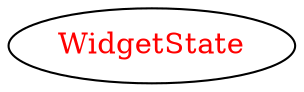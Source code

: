 digraph dependencyGraph {
 concentrate=true;
 ranksep="2.0";
 rankdir="LR"; 
 splines="ortho";
"WidgetState" [fontcolor="red"];
}